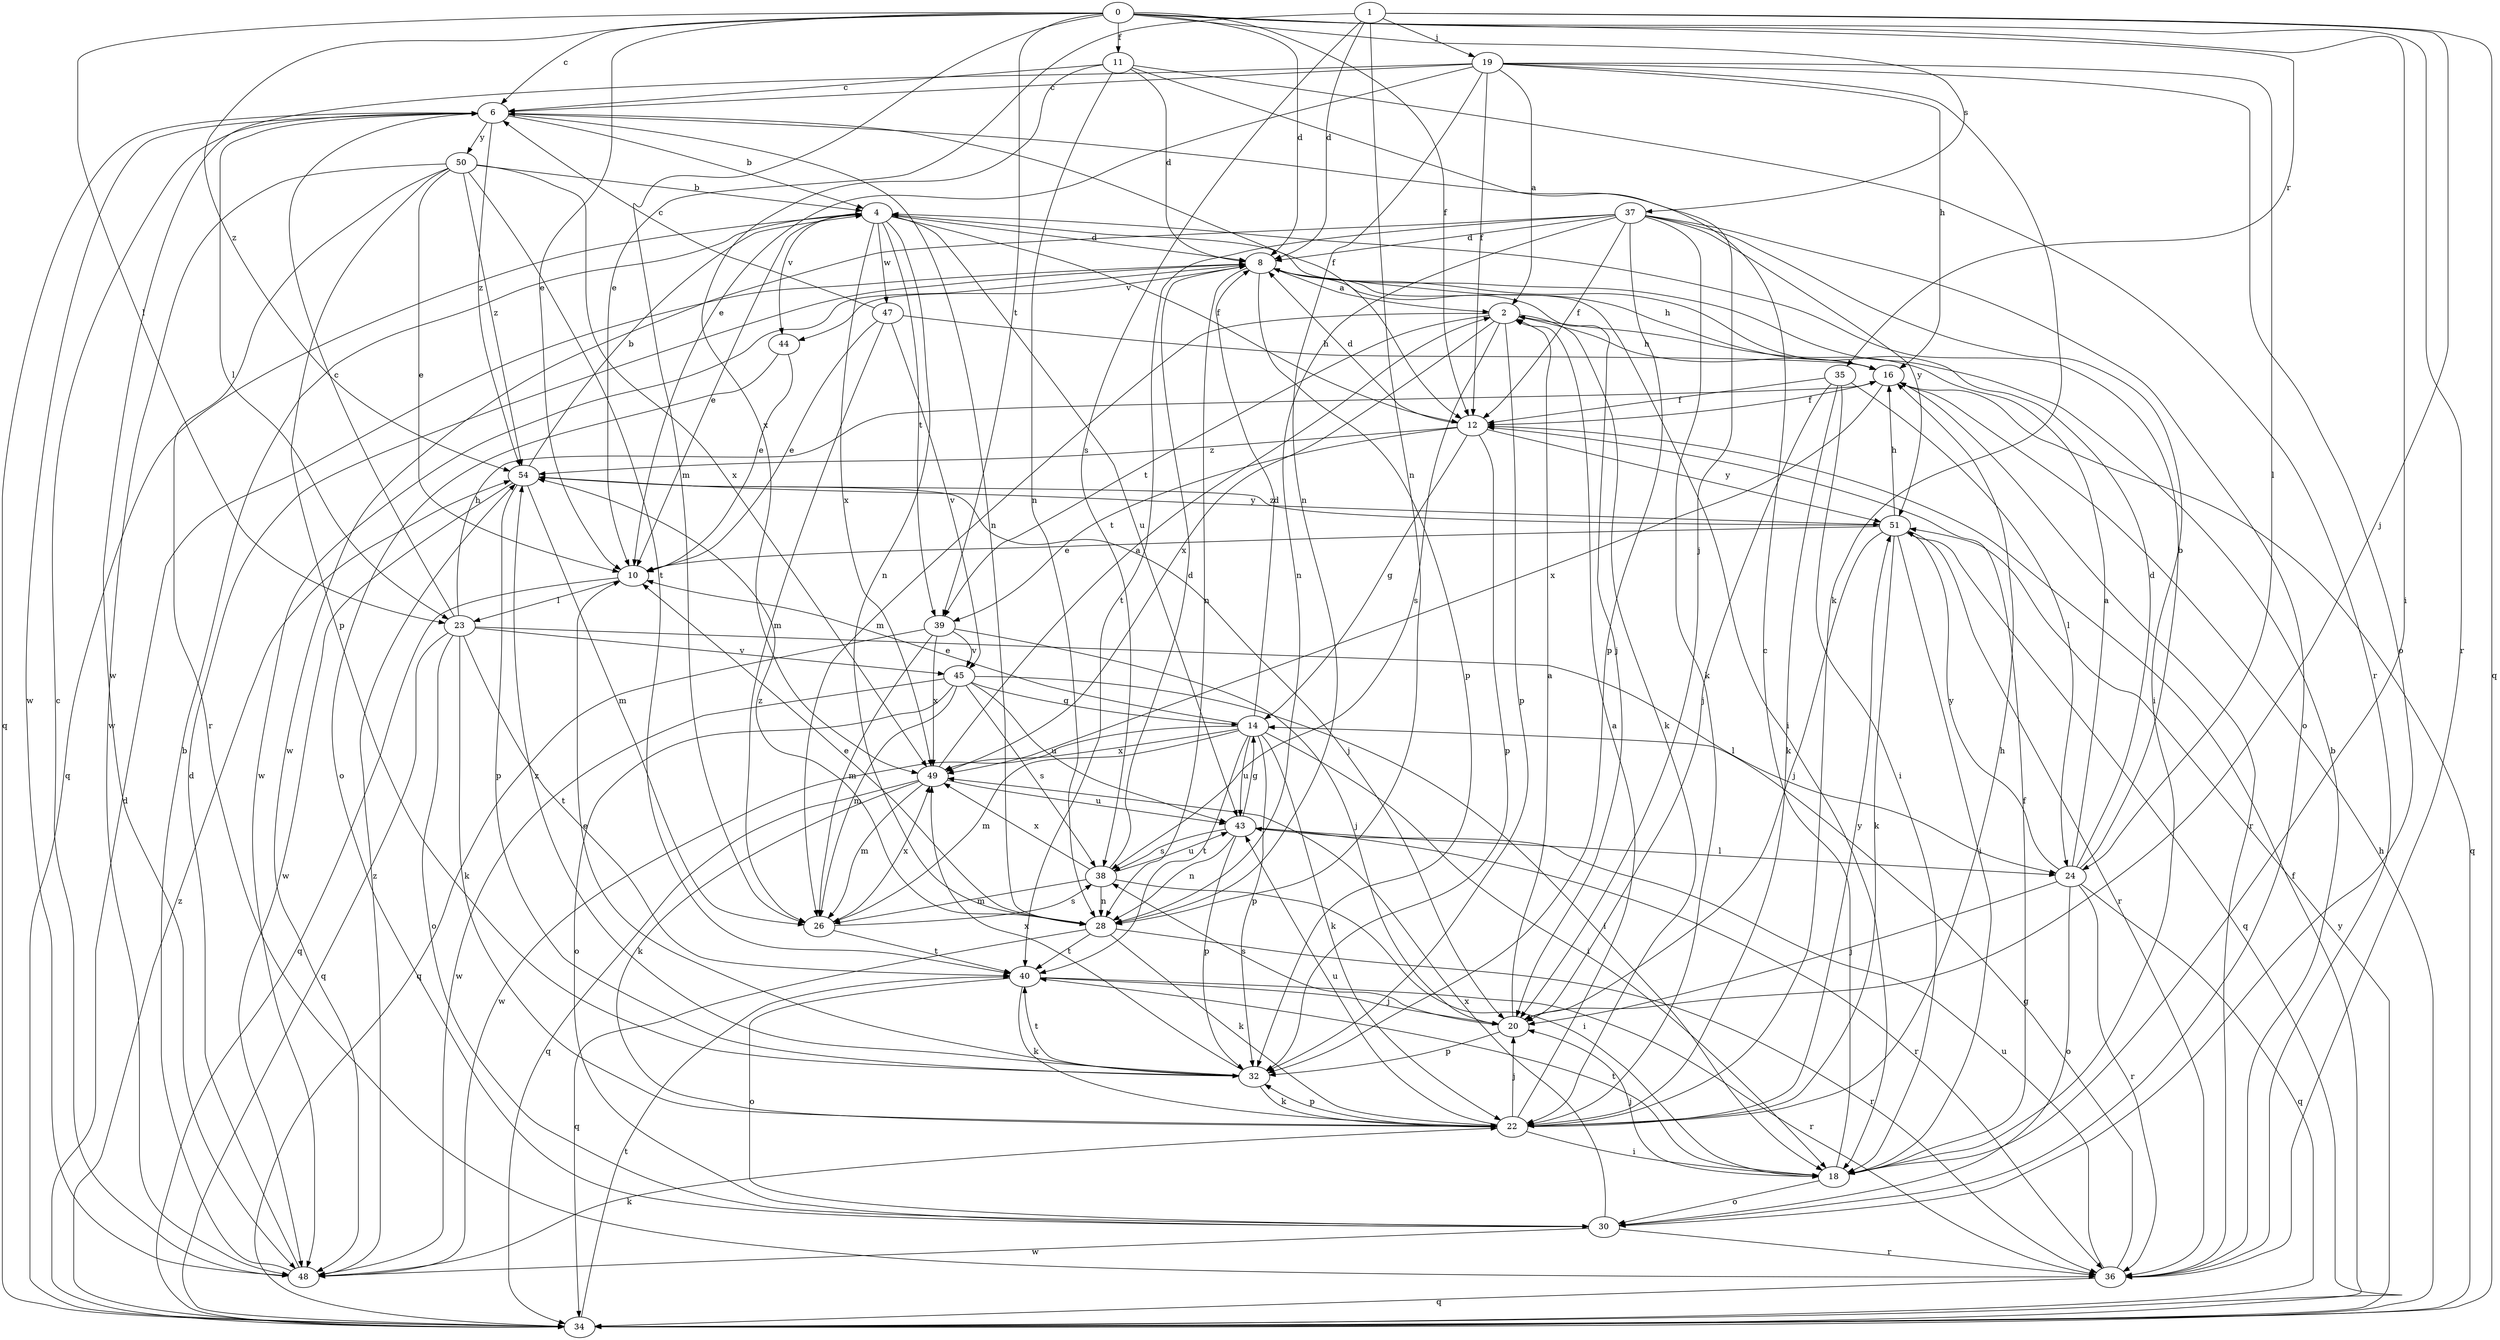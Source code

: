 strict digraph  {
0;
1;
2;
4;
6;
8;
10;
11;
12;
14;
16;
18;
19;
20;
22;
23;
24;
26;
28;
30;
32;
34;
35;
36;
37;
38;
39;
40;
43;
44;
45;
47;
48;
49;
50;
51;
54;
0 -> 6  [label=c];
0 -> 8  [label=d];
0 -> 10  [label=e];
0 -> 11  [label=f];
0 -> 12  [label=f];
0 -> 18  [label=i];
0 -> 23  [label=l];
0 -> 26  [label=m];
0 -> 35  [label=r];
0 -> 36  [label=r];
0 -> 37  [label=s];
0 -> 39  [label=t];
0 -> 54  [label=z];
1 -> 8  [label=d];
1 -> 10  [label=e];
1 -> 19  [label=j];
1 -> 20  [label=j];
1 -> 28  [label=n];
1 -> 34  [label=q];
1 -> 38  [label=s];
2 -> 16  [label=h];
2 -> 22  [label=k];
2 -> 26  [label=m];
2 -> 32  [label=p];
2 -> 38  [label=s];
2 -> 39  [label=t];
2 -> 49  [label=x];
4 -> 8  [label=d];
4 -> 10  [label=e];
4 -> 12  [label=f];
4 -> 28  [label=n];
4 -> 34  [label=q];
4 -> 39  [label=t];
4 -> 43  [label=u];
4 -> 44  [label=v];
4 -> 47  [label=w];
4 -> 49  [label=x];
6 -> 4  [label=b];
6 -> 12  [label=f];
6 -> 23  [label=l];
6 -> 28  [label=n];
6 -> 34  [label=q];
6 -> 48  [label=w];
6 -> 50  [label=y];
6 -> 54  [label=z];
8 -> 2  [label=a];
8 -> 16  [label=h];
8 -> 18  [label=i];
8 -> 20  [label=j];
8 -> 28  [label=n];
8 -> 32  [label=p];
8 -> 44  [label=v];
8 -> 48  [label=w];
10 -> 23  [label=l];
10 -> 34  [label=q];
11 -> 6  [label=c];
11 -> 8  [label=d];
11 -> 20  [label=j];
11 -> 28  [label=n];
11 -> 36  [label=r];
11 -> 49  [label=x];
12 -> 8  [label=d];
12 -> 14  [label=g];
12 -> 32  [label=p];
12 -> 39  [label=t];
12 -> 51  [label=y];
12 -> 54  [label=z];
14 -> 8  [label=d];
14 -> 10  [label=e];
14 -> 18  [label=i];
14 -> 22  [label=k];
14 -> 26  [label=m];
14 -> 32  [label=p];
14 -> 40  [label=t];
14 -> 43  [label=u];
14 -> 48  [label=w];
14 -> 49  [label=x];
16 -> 12  [label=f];
16 -> 34  [label=q];
16 -> 36  [label=r];
16 -> 49  [label=x];
18 -> 6  [label=c];
18 -> 12  [label=f];
18 -> 20  [label=j];
18 -> 30  [label=o];
18 -> 40  [label=t];
19 -> 2  [label=a];
19 -> 6  [label=c];
19 -> 10  [label=e];
19 -> 12  [label=f];
19 -> 16  [label=h];
19 -> 22  [label=k];
19 -> 24  [label=l];
19 -> 28  [label=n];
19 -> 30  [label=o];
19 -> 48  [label=w];
20 -> 2  [label=a];
20 -> 32  [label=p];
20 -> 38  [label=s];
22 -> 2  [label=a];
22 -> 16  [label=h];
22 -> 18  [label=i];
22 -> 20  [label=j];
22 -> 32  [label=p];
22 -> 43  [label=u];
22 -> 51  [label=y];
23 -> 6  [label=c];
23 -> 16  [label=h];
23 -> 22  [label=k];
23 -> 24  [label=l];
23 -> 30  [label=o];
23 -> 34  [label=q];
23 -> 40  [label=t];
23 -> 45  [label=v];
24 -> 2  [label=a];
24 -> 4  [label=b];
24 -> 8  [label=d];
24 -> 20  [label=j];
24 -> 30  [label=o];
24 -> 34  [label=q];
24 -> 36  [label=r];
24 -> 51  [label=y];
26 -> 38  [label=s];
26 -> 40  [label=t];
26 -> 49  [label=x];
28 -> 10  [label=e];
28 -> 22  [label=k];
28 -> 34  [label=q];
28 -> 36  [label=r];
28 -> 40  [label=t];
28 -> 54  [label=z];
30 -> 36  [label=r];
30 -> 48  [label=w];
30 -> 49  [label=x];
32 -> 10  [label=e];
32 -> 22  [label=k];
32 -> 40  [label=t];
32 -> 49  [label=x];
32 -> 54  [label=z];
34 -> 8  [label=d];
34 -> 12  [label=f];
34 -> 16  [label=h];
34 -> 40  [label=t];
34 -> 51  [label=y];
34 -> 54  [label=z];
35 -> 12  [label=f];
35 -> 18  [label=i];
35 -> 20  [label=j];
35 -> 22  [label=k];
35 -> 24  [label=l];
36 -> 4  [label=b];
36 -> 14  [label=g];
36 -> 34  [label=q];
36 -> 43  [label=u];
37 -> 8  [label=d];
37 -> 12  [label=f];
37 -> 18  [label=i];
37 -> 22  [label=k];
37 -> 28  [label=n];
37 -> 30  [label=o];
37 -> 32  [label=p];
37 -> 40  [label=t];
37 -> 48  [label=w];
37 -> 51  [label=y];
38 -> 8  [label=d];
38 -> 18  [label=i];
38 -> 26  [label=m];
38 -> 28  [label=n];
38 -> 43  [label=u];
38 -> 49  [label=x];
39 -> 20  [label=j];
39 -> 26  [label=m];
39 -> 34  [label=q];
39 -> 45  [label=v];
39 -> 49  [label=x];
40 -> 20  [label=j];
40 -> 22  [label=k];
40 -> 30  [label=o];
40 -> 36  [label=r];
43 -> 14  [label=g];
43 -> 24  [label=l];
43 -> 28  [label=n];
43 -> 32  [label=p];
43 -> 36  [label=r];
43 -> 38  [label=s];
44 -> 10  [label=e];
44 -> 30  [label=o];
45 -> 14  [label=g];
45 -> 18  [label=i];
45 -> 26  [label=m];
45 -> 30  [label=o];
45 -> 38  [label=s];
45 -> 43  [label=u];
45 -> 48  [label=w];
47 -> 6  [label=c];
47 -> 10  [label=e];
47 -> 16  [label=h];
47 -> 26  [label=m];
47 -> 45  [label=v];
48 -> 4  [label=b];
48 -> 6  [label=c];
48 -> 8  [label=d];
48 -> 22  [label=k];
48 -> 54  [label=z];
49 -> 2  [label=a];
49 -> 22  [label=k];
49 -> 26  [label=m];
49 -> 34  [label=q];
49 -> 43  [label=u];
50 -> 4  [label=b];
50 -> 10  [label=e];
50 -> 32  [label=p];
50 -> 36  [label=r];
50 -> 40  [label=t];
50 -> 48  [label=w];
50 -> 49  [label=x];
50 -> 54  [label=z];
51 -> 10  [label=e];
51 -> 16  [label=h];
51 -> 18  [label=i];
51 -> 20  [label=j];
51 -> 22  [label=k];
51 -> 34  [label=q];
51 -> 36  [label=r];
51 -> 54  [label=z];
54 -> 4  [label=b];
54 -> 20  [label=j];
54 -> 26  [label=m];
54 -> 32  [label=p];
54 -> 48  [label=w];
54 -> 51  [label=y];
}
